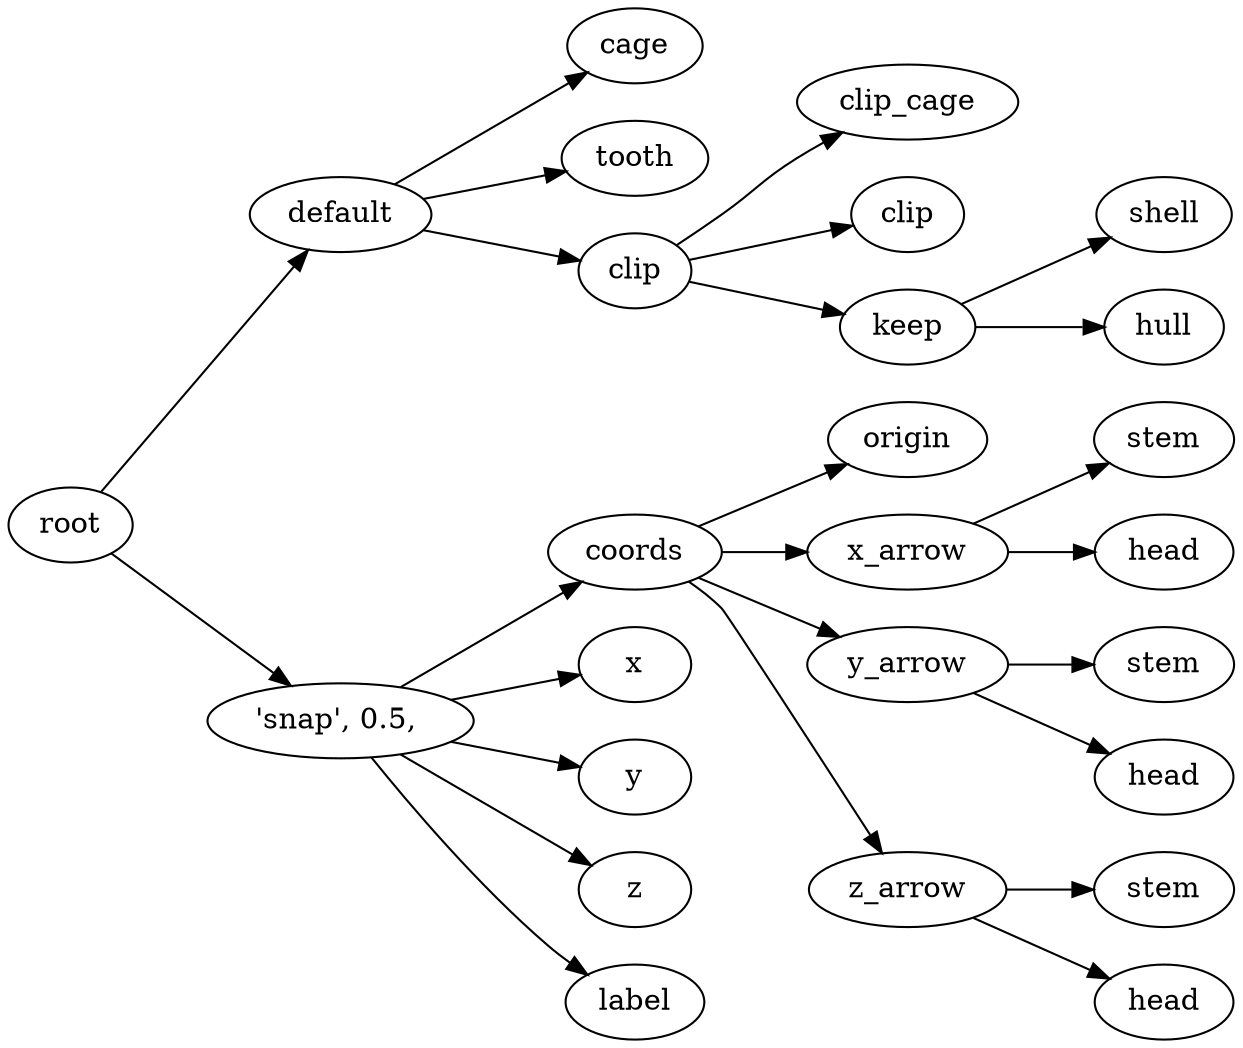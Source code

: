 digraph default {
	graph [rankdir=LR]
	root_1 [label=root href="javascript:s=&quot;\(\)\nNone&quot;; console.log(s); alert(s);"]
	default_2 [label=default href="javascript:s=&quot;\(&#x27;default&#x27;,\)\nSnap&quot;; console.log(s); alert(s);" tooltip=Snap]
	cage_3 [label=cage href="javascript:s=&quot;\(&#x27;default&#x27;,\ &#x27;cage&#x27;\)\nBox&quot;; console.log(s); alert(s);" tooltip=Box]
	tooth_4 [label=tooth href="javascript:s=&quot;\(&#x27;default&#x27;,\ &#x27;tooth&#x27;\)\nLinearExtrude&quot;; console.log(s); alert(s);" tooltip=LinearExtrude]
	clip_5 [label=clip href="javascript:s=&quot;\(&#x27;default&#x27;,\ &#x27;clip&#x27;\)\nMaker&quot;; console.log(s); alert(s);" tooltip=Maker]
	clip_cage_6 [label=clip_cage href="javascript:s=&quot;\(&#x27;default&#x27;,\ &#x27;clip&#x27;,\ &#x27;clip_cage&#x27;\)\nBox&quot;; console.log(s); alert(s);" tooltip=Box]
	clip_7 [label=clip href="javascript:s=&quot;\(&#x27;default&#x27;,\ &#x27;clip&#x27;,\ &#x27;clip&#x27;\)\nBox&quot;; console.log(s); alert(s);" tooltip=Box]
	keep_8 [label=keep href="javascript:s=&quot;\(&#x27;default&#x27;,\ &#x27;clip&#x27;,\ &#x27;keep&#x27;\)\nBoxSideBevels&quot;; console.log(s); alert(s);" tooltip=BoxSideBevels]
	shell_9 [label=shell href="javascript:s=&quot;\(&#x27;default&#x27;,\ &#x27;clip&#x27;,\ &#x27;keep&#x27;,\ &#x27;shell&#x27;\)\nBox&quot;; console.log(s); alert(s);" tooltip=Box]
	hull_10 [label=hull href="javascript:s=&quot;\(&#x27;default&#x27;,\ &#x27;clip&#x27;,\ &#x27;keep&#x27;,\ &#x27;hull&#x27;\)\nLinearExtrude&quot;; console.log(s); alert(s);" tooltip=LinearExtrude]
	11 [label="'snap',\ 0\.5,\ " href="javascript:s=&quot;\(&quot;&#x27;snap&#x27;,\ 0\.5,\ &quot;,\)\nAnnotatedCoordinates&quot;; console.log(s); alert(s);" tooltip=AnnotatedCoordinates]
	coords_12 [label=coords href="javascript:s=&quot;\(&quot;&#x27;snap&#x27;,\ 0\.5,\ &quot;,\ &#x27;coords&#x27;\)\nCoordinates&quot;; console.log(s); alert(s);" tooltip=Coordinates]
	origin_13 [label=origin href="javascript:s=&quot;\(&quot;&#x27;snap&#x27;,\ 0\.5,\ &quot;,\ &#x27;coords&#x27;,\ &#x27;origin&#x27;\)\nCoordinatesCage&quot;; console.log(s); alert(s);" tooltip=CoordinatesCage]
	x_arrow_14 [label=x_arrow href="javascript:s=&quot;\(&quot;&#x27;snap&#x27;,\ 0\.5,\ &quot;,\ &#x27;coords&#x27;,\ &#x27;x_arrow&#x27;\)\nArrow&quot;; console.log(s); alert(s);" tooltip=Arrow]
	stem_15 [label=stem href="javascript:s=&quot;\(&quot;&#x27;snap&#x27;,\ 0\.5,\ &quot;,\ &#x27;coords&#x27;,\ &#x27;x_arrow&#x27;,\ &#x27;stem&#x27;\)\nCone&quot;; console.log(s); alert(s);" tooltip=Cone]
	head_16 [label=head href="javascript:s=&quot;\(&quot;&#x27;snap&#x27;,\ 0\.5,\ &quot;,\ &#x27;coords&#x27;,\ &#x27;x_arrow&#x27;,\ &#x27;head&#x27;\)\nCone&quot;; console.log(s); alert(s);" tooltip=Cone]
	y_arrow_17 [label=y_arrow href="javascript:s=&quot;\(&quot;&#x27;snap&#x27;,\ 0\.5,\ &quot;,\ &#x27;coords&#x27;,\ &#x27;y_arrow&#x27;\)\nArrow&quot;; console.log(s); alert(s);" tooltip=Arrow]
	stem_18 [label=stem href="javascript:s=&quot;\(&quot;&#x27;snap&#x27;,\ 0\.5,\ &quot;,\ &#x27;coords&#x27;,\ &#x27;y_arrow&#x27;,\ &#x27;stem&#x27;\)\nCone&quot;; console.log(s); alert(s);" tooltip=Cone]
	head_19 [label=head href="javascript:s=&quot;\(&quot;&#x27;snap&#x27;,\ 0\.5,\ &quot;,\ &#x27;coords&#x27;,\ &#x27;y_arrow&#x27;,\ &#x27;head&#x27;\)\nCone&quot;; console.log(s); alert(s);" tooltip=Cone]
	z_arrow_20 [label=z_arrow href="javascript:s=&quot;\(&quot;&#x27;snap&#x27;,\ 0\.5,\ &quot;,\ &#x27;coords&#x27;,\ &#x27;z_arrow&#x27;\)\nArrow&quot;; console.log(s); alert(s);" tooltip=Arrow]
	stem_21 [label=stem href="javascript:s=&quot;\(&quot;&#x27;snap&#x27;,\ 0\.5,\ &quot;,\ &#x27;coords&#x27;,\ &#x27;z_arrow&#x27;,\ &#x27;stem&#x27;\)\nCone&quot;; console.log(s); alert(s);" tooltip=Cone]
	head_22 [label=head href="javascript:s=&quot;\(&quot;&#x27;snap&#x27;,\ 0\.5,\ &quot;,\ &#x27;coords&#x27;,\ &#x27;z_arrow&#x27;,\ &#x27;head&#x27;\)\nCone&quot;; console.log(s); alert(s);" tooltip=Cone]
	x_23 [label=x href="javascript:s=&quot;\(&quot;&#x27;snap&#x27;,\ 0\.5,\ &quot;,\ &#x27;x&#x27;\)\nText&quot;; console.log(s); alert(s);" tooltip=Text]
	y_24 [label=y href="javascript:s=&quot;\(&quot;&#x27;snap&#x27;,\ 0\.5,\ &quot;,\ &#x27;y&#x27;\)\nText&quot;; console.log(s); alert(s);" tooltip=Text]
	z_25 [label=z href="javascript:s=&quot;\(&quot;&#x27;snap&#x27;,\ 0\.5,\ &quot;,\ &#x27;z&#x27;\)\nText&quot;; console.log(s); alert(s);" tooltip=Text]
	label_26 [label=label href="javascript:s=&quot;\(&quot;&#x27;snap&#x27;,\ 0\.5,\ &quot;,\ &#x27;label&#x27;\)\nText&quot;; console.log(s); alert(s);" tooltip=Text]
	root_1 -> default_2
	default_2 -> cage_3
	default_2 -> tooth_4
	default_2 -> clip_5
	clip_5 -> clip_cage_6
	clip_5 -> clip_7
	clip_5 -> keep_8
	keep_8 -> shell_9
	keep_8 -> hull_10
	root_1 -> 11
	11 -> coords_12
	coords_12 -> origin_13
	coords_12 -> x_arrow_14
	x_arrow_14 -> stem_15
	x_arrow_14 -> head_16
	coords_12 -> y_arrow_17
	y_arrow_17 -> stem_18
	y_arrow_17 -> head_19
	coords_12 -> z_arrow_20
	z_arrow_20 -> stem_21
	z_arrow_20 -> head_22
	11 -> x_23
	11 -> y_24
	11 -> z_25
	11 -> label_26
}
